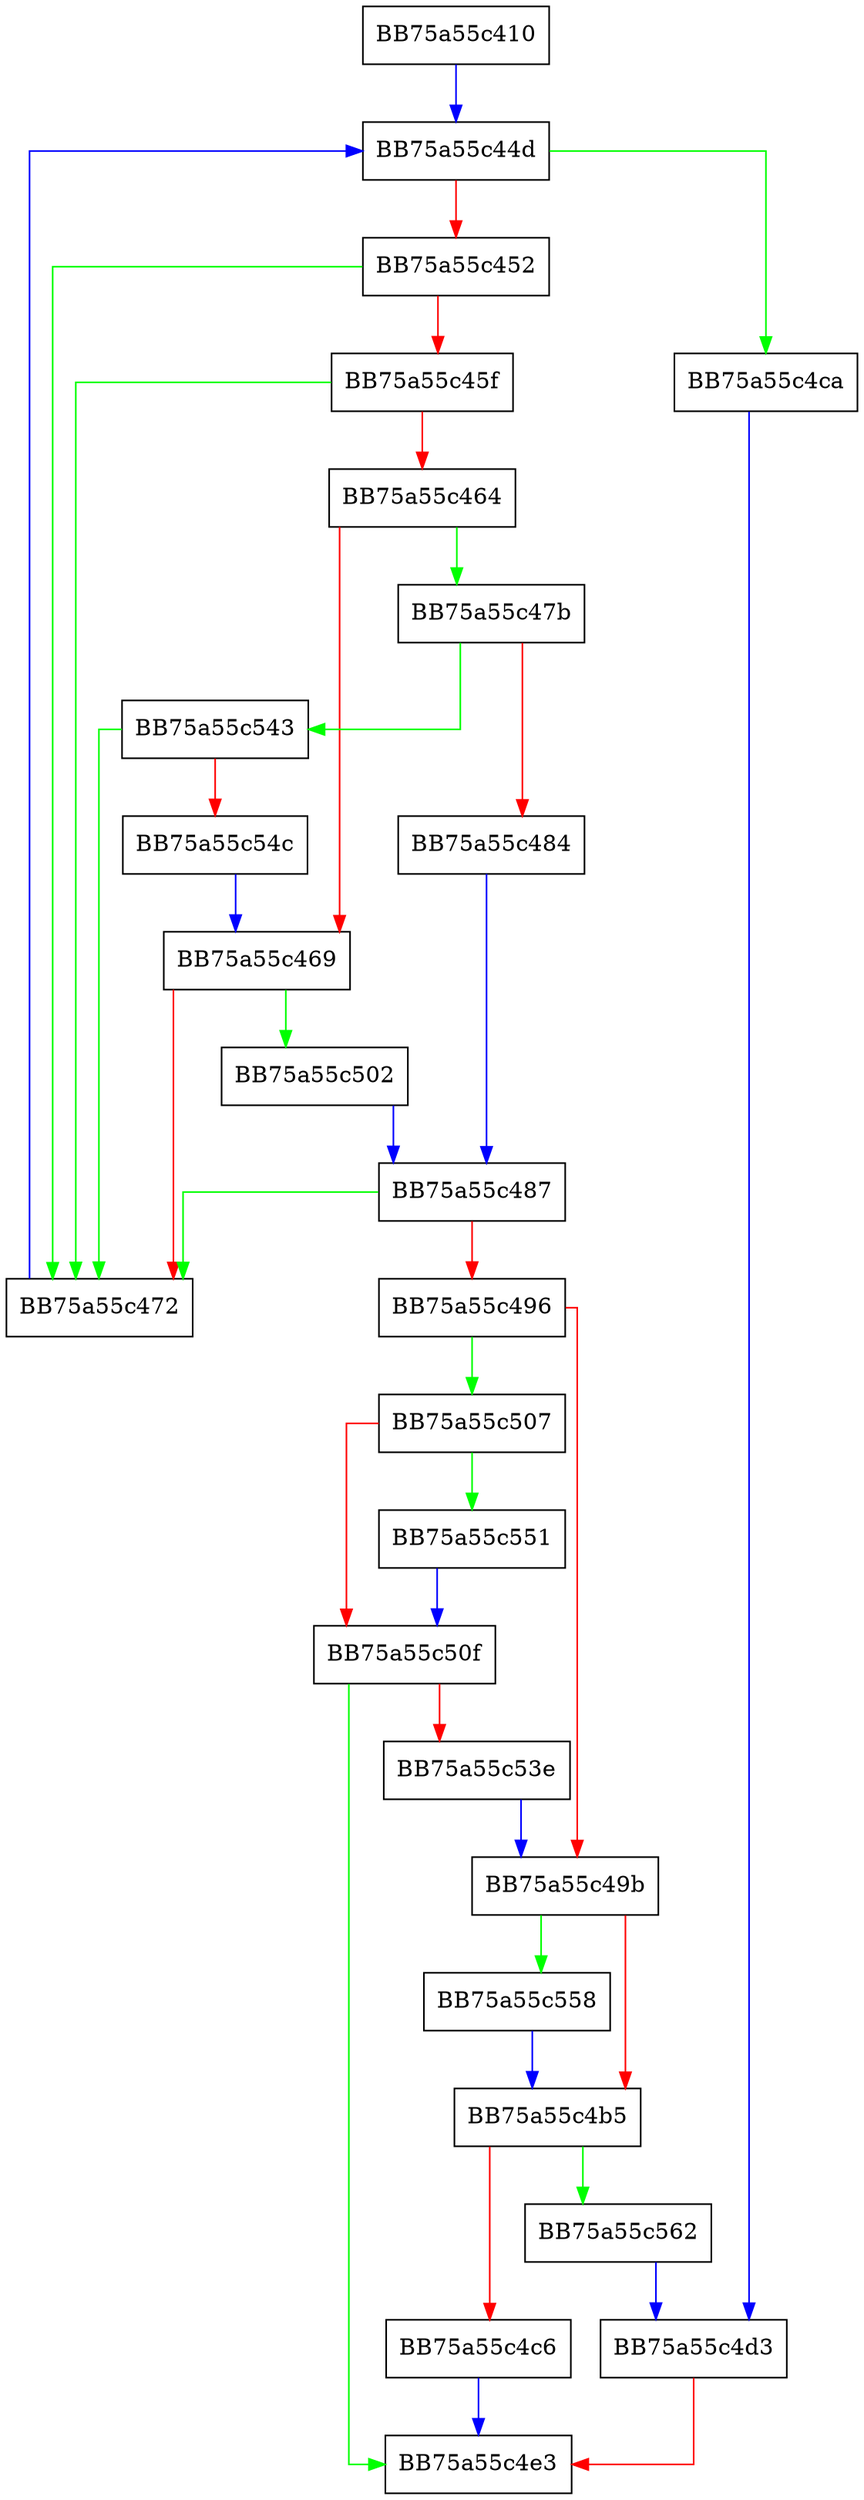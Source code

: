 digraph DumpDirtySection {
  node [shape="box"];
  graph [splines=ortho];
  BB75a55c410 -> BB75a55c44d [color="blue"];
  BB75a55c44d -> BB75a55c4ca [color="green"];
  BB75a55c44d -> BB75a55c452 [color="red"];
  BB75a55c452 -> BB75a55c472 [color="green"];
  BB75a55c452 -> BB75a55c45f [color="red"];
  BB75a55c45f -> BB75a55c472 [color="green"];
  BB75a55c45f -> BB75a55c464 [color="red"];
  BB75a55c464 -> BB75a55c47b [color="green"];
  BB75a55c464 -> BB75a55c469 [color="red"];
  BB75a55c469 -> BB75a55c502 [color="green"];
  BB75a55c469 -> BB75a55c472 [color="red"];
  BB75a55c472 -> BB75a55c44d [color="blue"];
  BB75a55c47b -> BB75a55c543 [color="green"];
  BB75a55c47b -> BB75a55c484 [color="red"];
  BB75a55c484 -> BB75a55c487 [color="blue"];
  BB75a55c487 -> BB75a55c472 [color="green"];
  BB75a55c487 -> BB75a55c496 [color="red"];
  BB75a55c496 -> BB75a55c507 [color="green"];
  BB75a55c496 -> BB75a55c49b [color="red"];
  BB75a55c49b -> BB75a55c558 [color="green"];
  BB75a55c49b -> BB75a55c4b5 [color="red"];
  BB75a55c4b5 -> BB75a55c562 [color="green"];
  BB75a55c4b5 -> BB75a55c4c6 [color="red"];
  BB75a55c4c6 -> BB75a55c4e3 [color="blue"];
  BB75a55c4ca -> BB75a55c4d3 [color="blue"];
  BB75a55c4d3 -> BB75a55c4e3 [color="red"];
  BB75a55c502 -> BB75a55c487 [color="blue"];
  BB75a55c507 -> BB75a55c551 [color="green"];
  BB75a55c507 -> BB75a55c50f [color="red"];
  BB75a55c50f -> BB75a55c4e3 [color="green"];
  BB75a55c50f -> BB75a55c53e [color="red"];
  BB75a55c53e -> BB75a55c49b [color="blue"];
  BB75a55c543 -> BB75a55c472 [color="green"];
  BB75a55c543 -> BB75a55c54c [color="red"];
  BB75a55c54c -> BB75a55c469 [color="blue"];
  BB75a55c551 -> BB75a55c50f [color="blue"];
  BB75a55c558 -> BB75a55c4b5 [color="blue"];
  BB75a55c562 -> BB75a55c4d3 [color="blue"];
}